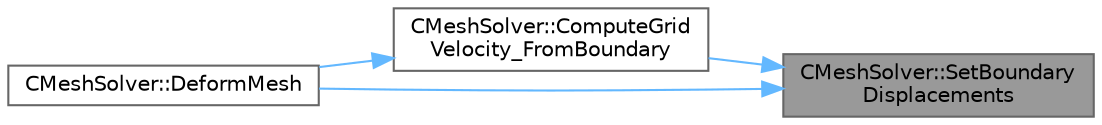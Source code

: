 digraph "CMeshSolver::SetBoundaryDisplacements"
{
 // LATEX_PDF_SIZE
  bgcolor="transparent";
  edge [fontname=Helvetica,fontsize=10,labelfontname=Helvetica,labelfontsize=10];
  node [fontname=Helvetica,fontsize=10,shape=box,height=0.2,width=0.4];
  rankdir="RL";
  Node1 [id="Node000001",label="CMeshSolver::SetBoundary\lDisplacements",height=0.2,width=0.4,color="gray40", fillcolor="grey60", style="filled", fontcolor="black",tooltip="Check the boundary vertex that are going to be moved."];
  Node1 -> Node2 [id="edge1_Node000001_Node000002",dir="back",color="steelblue1",style="solid",tooltip=" "];
  Node2 [id="Node000002",label="CMeshSolver::ComputeGrid\lVelocity_FromBoundary",height=0.2,width=0.4,color="grey40", fillcolor="white", style="filled",URL="$classCMeshSolver.html#a0dde897c2a1bc27f95c5da3bb30e5c33",tooltip="Compute the grid velocity form the velocity at deformable boundary."];
  Node2 -> Node3 [id="edge2_Node000002_Node000003",dir="back",color="steelblue1",style="solid",tooltip=" "];
  Node3 [id="Node000003",label="CMeshSolver::DeformMesh",height=0.2,width=0.4,color="grey40", fillcolor="white", style="filled",URL="$classCMeshSolver.html#a573e4ddd63b680f5705f402ec317820b",tooltip="Grid deformation using the linear elasticity equations."];
  Node1 -> Node3 [id="edge3_Node000001_Node000003",dir="back",color="steelblue1",style="solid",tooltip=" "];
}
